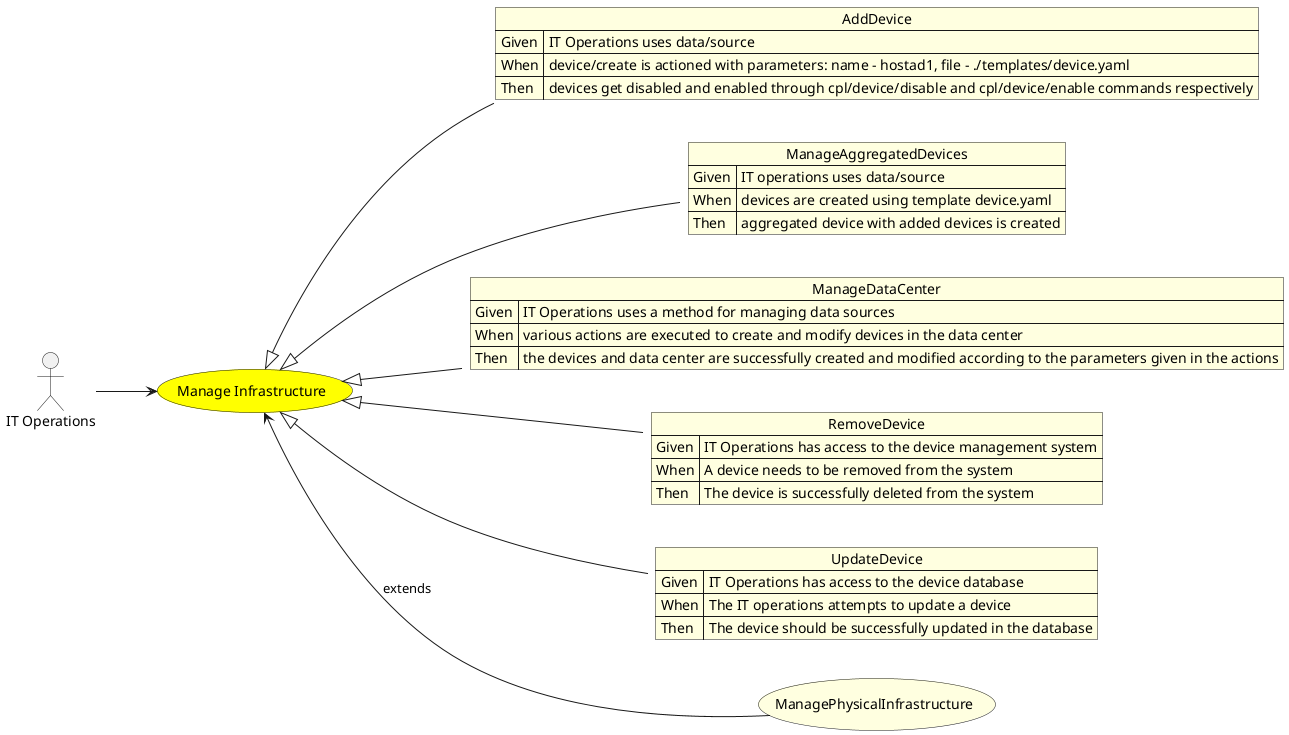 @startuml


left to right direction

usecase "Manage Infrastructure" as ManageInfrastructure #yellow

Actor "IT Operations" as ITOperations

ITOperations --> ManageInfrastructure



json AddDevice #lightyellow {
    "Given": "IT Operations uses data/source",
    "When": "device/create is actioned with parameters: name - hostad1, file - ./templates/device.yaml",
    "Then": "devices get disabled and enabled through cpl/device/disable and cpl/device/enable commands respectively"
}

ManageInfrastructure <|-- AddDevice

json ManageAggregatedDevices #lightyellow {
    "Given": "IT operations uses data/source",
    "When": "devices are created using template device.yaml",
    "Then": "aggregated device with added devices is created"
}

ManageInfrastructure <|-- ManageAggregatedDevices

json ManageDataCenter #lightyellow {
    "Given": "IT Operations uses a method for managing data sources",
    "When": "various actions are executed to create and modify devices in the data center",
    "Then": "the devices and data center are successfully created and modified according to the parameters given in the actions"
}

ManageInfrastructure <|-- ManageDataCenter

json RemoveDevice #lightyellow {
    "Given": "IT Operations has access to the device management system",
    "When": "A device needs to be removed from the system",
    "Then": "The device is successfully deleted from the system"
}

ManageInfrastructure <|-- RemoveDevice

json UpdateDevice #lightyellow {
    "Given": "IT Operations has access to the device database",
    "When": "The IT operations attempts to update a device",
    "Then": "The device should be successfully updated in the database"
}

ManageInfrastructure <|-- UpdateDevice



usecase "ManagePhysicalInfrastructure" as ManagePhysicalInfrastructure #lightyellow

ManageInfrastructure <-- ManagePhysicalInfrastructure : extends







@enduml
